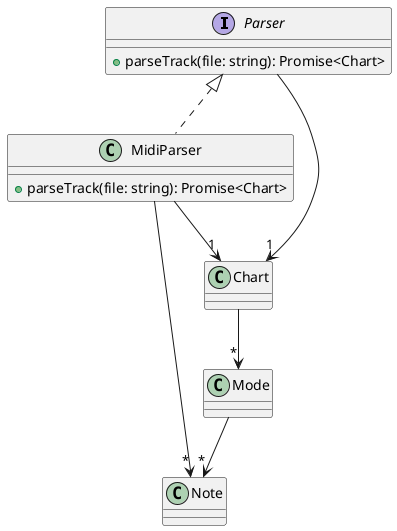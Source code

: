 @startuml
interface Parser {
    +parseTrack(file: string): Promise<Chart>
}
class MidiParser implements Parser {
    +parseTrack(file: string): Promise<Chart>
}
Mode --> "*" Note
Chart --> "*" Mode
Parser --> "1" Chart
MidiParser --> "1" Chart
MidiParser --> "*" Note
@enduml